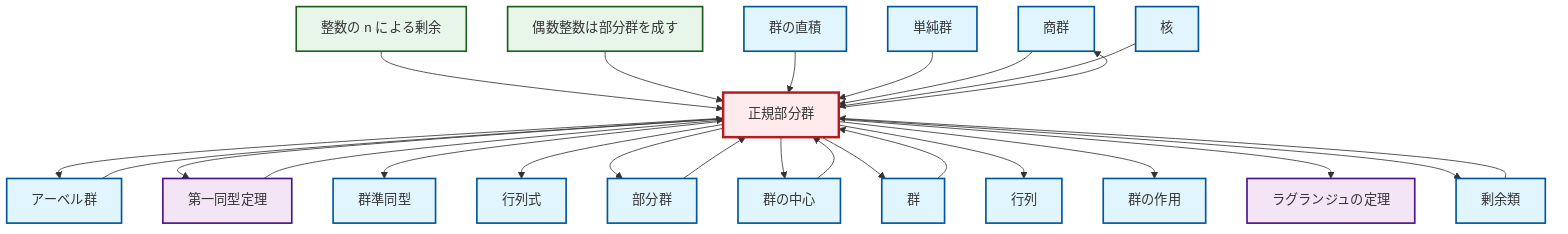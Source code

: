 graph TD
    classDef definition fill:#e1f5fe,stroke:#01579b,stroke-width:2px
    classDef theorem fill:#f3e5f5,stroke:#4a148c,stroke-width:2px
    classDef axiom fill:#fff3e0,stroke:#e65100,stroke-width:2px
    classDef example fill:#e8f5e9,stroke:#1b5e20,stroke-width:2px
    classDef current fill:#ffebee,stroke:#b71c1c,stroke-width:3px
    def-homomorphism["群準同型"]:::definition
    def-quotient-group["商群"]:::definition
    thm-lagrange["ラグランジュの定理"]:::theorem
    def-kernel["核"]:::definition
    def-abelian-group["アーベル群"]:::definition
    def-matrix["行列"]:::definition
    ex-even-integers-subgroup["偶数整数は部分群を成す"]:::example
    def-group-action["群の作用"]:::definition
    def-direct-product["群の直積"]:::definition
    def-subgroup["部分群"]:::definition
    thm-first-isomorphism["第一同型定理"]:::theorem
    ex-quotient-integers-mod-n["整数の n による剰余"]:::example
    def-coset["剰余類"]:::definition
    def-normal-subgroup["正規部分群"]:::definition
    def-center-of-group["群の中心"]:::definition
    def-determinant["行列式"]:::definition
    def-group["群"]:::definition
    def-simple-group["単純群"]:::definition
    thm-first-isomorphism --> def-normal-subgroup
    def-normal-subgroup --> def-abelian-group
    def-normal-subgroup --> thm-first-isomorphism
    ex-quotient-integers-mod-n --> def-normal-subgroup
    def-normal-subgroup --> def-homomorphism
    def-normal-subgroup --> def-determinant
    ex-even-integers-subgroup --> def-normal-subgroup
    def-group --> def-normal-subgroup
    def-coset --> def-normal-subgroup
    def-normal-subgroup --> def-subgroup
    def-normal-subgroup --> def-quotient-group
    def-direct-product --> def-normal-subgroup
    def-subgroup --> def-normal-subgroup
    def-simple-group --> def-normal-subgroup
    def-normal-subgroup --> def-center-of-group
    def-normal-subgroup --> def-group
    def-normal-subgroup --> def-matrix
    def-normal-subgroup --> def-group-action
    def-normal-subgroup --> thm-lagrange
    def-quotient-group --> def-normal-subgroup
    def-normal-subgroup --> def-coset
    def-kernel --> def-normal-subgroup
    def-center-of-group --> def-normal-subgroup
    def-abelian-group --> def-normal-subgroup
    class def-normal-subgroup current